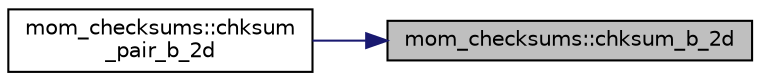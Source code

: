 digraph "mom_checksums::chksum_b_2d"
{
 // INTERACTIVE_SVG=YES
 // LATEX_PDF_SIZE
  edge [fontname="Helvetica",fontsize="10",labelfontname="Helvetica",labelfontsize="10"];
  node [fontname="Helvetica",fontsize="10",shape=record];
  rankdir="RL";
  Node1 [label="mom_checksums::chksum_b_2d",height=0.2,width=0.4,color="black", fillcolor="grey75", style="filled", fontcolor="black",tooltip="Checksums a 2d array staggered at corner points."];
  Node1 -> Node2 [dir="back",color="midnightblue",fontsize="10",style="solid",fontname="Helvetica"];
  Node2 [label="mom_checksums::chksum\l_pair_b_2d",height=0.2,width=0.4,color="black", fillcolor="white", style="filled",URL="$namespacemom__checksums.html#acac01c61044b1c7f67392c90b736f77a",tooltip="Checksums on a pair of 2d arrays staggered at q-points."];
}
